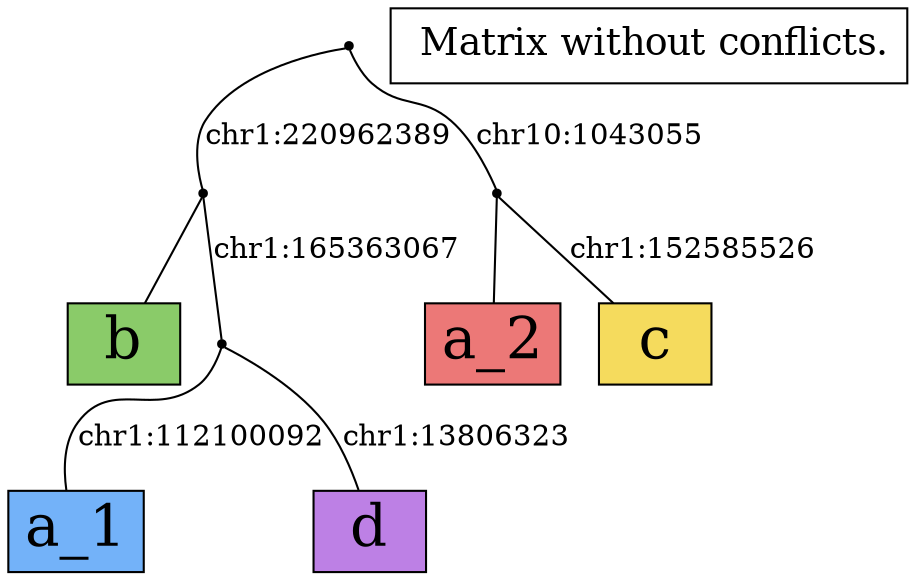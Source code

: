 digraph {
a_1[label="a_1",shape=box,style=filled,fontsize=28,fillcolor="#73B2F9"];
a_2[label="a_2",shape=box,style=filled,fontsize=28,fillcolor="#EC7877"];
b[label="b",shape=box,style=filled,fontsize=28,fillcolor="#8ACB69"];
c[label="c",shape=box,style=filled,fontsize=28,fillcolor="#F5DB5D"];
d[label="d",shape=box,style=filled,fontsize=28,fillcolor="#BD80E5"];
legend[label=" Matrix without conflicts.",shape = box,fontsize=18];
Int1[shape=point,style=filled,fillcolor=black,label=""];
Int1 -> a_1[arrowhead=none, label="chr1:112100092"];
Int1 -> d[arrowhead=none, label="chr1:13806323"];
Int2[shape=point,style=filled,fillcolor=black,label=""];
Int2 -> b[arrowhead=none, label=""];
Int2 -> Int1[arrowhead=none, label="chr1:165363067"];
Int3[shape=point,style=filled,fillcolor=black,label=""];
Int3 -> a_2[arrowhead=none, label=""];
Int3 -> c[arrowhead=none, label="chr1:152585526"];
Int4[shape=point,style=filled,fillcolor=black,label=""];
Int4 -> Int2[arrowhead=none, label="chr1:220962389"];
Int4 -> Int3[arrowhead=none, label="chr10:1043055"];
}